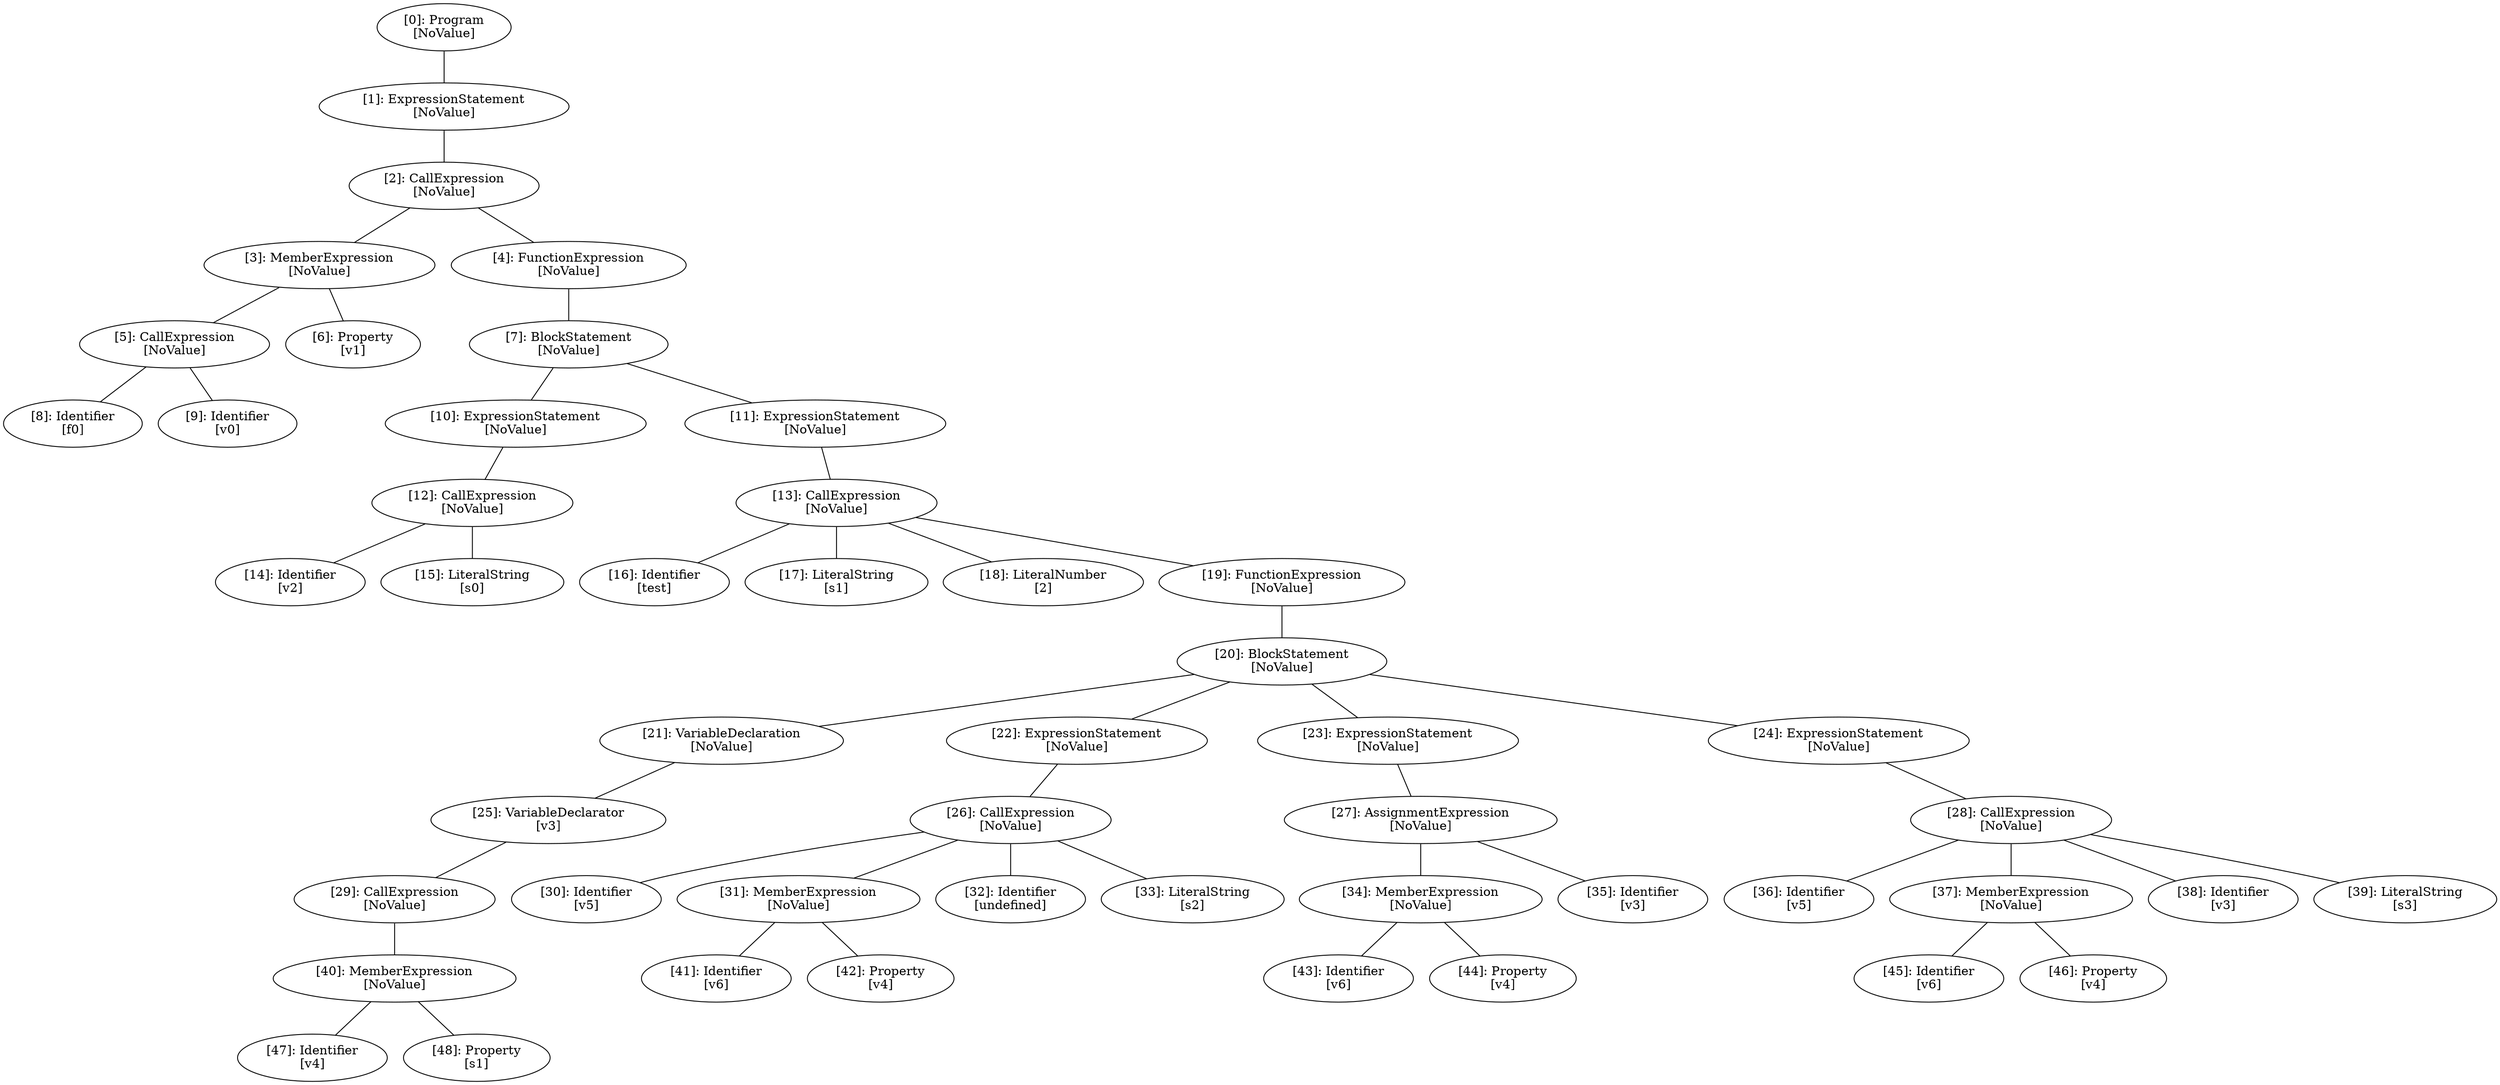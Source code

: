 // Result
graph {
	0 [label="[0]: Program
[NoValue]"]
	1 [label="[1]: ExpressionStatement
[NoValue]"]
	2 [label="[2]: CallExpression
[NoValue]"]
	3 [label="[3]: MemberExpression
[NoValue]"]
	4 [label="[4]: FunctionExpression
[NoValue]"]
	5 [label="[5]: CallExpression
[NoValue]"]
	6 [label="[6]: Property
[v1]"]
	7 [label="[7]: BlockStatement
[NoValue]"]
	8 [label="[8]: Identifier
[f0]"]
	9 [label="[9]: Identifier
[v0]"]
	10 [label="[10]: ExpressionStatement
[NoValue]"]
	11 [label="[11]: ExpressionStatement
[NoValue]"]
	12 [label="[12]: CallExpression
[NoValue]"]
	13 [label="[13]: CallExpression
[NoValue]"]
	14 [label="[14]: Identifier
[v2]"]
	15 [label="[15]: LiteralString
[s0]"]
	16 [label="[16]: Identifier
[test]"]
	17 [label="[17]: LiteralString
[s1]"]
	18 [label="[18]: LiteralNumber
[2]"]
	19 [label="[19]: FunctionExpression
[NoValue]"]
	20 [label="[20]: BlockStatement
[NoValue]"]
	21 [label="[21]: VariableDeclaration
[NoValue]"]
	22 [label="[22]: ExpressionStatement
[NoValue]"]
	23 [label="[23]: ExpressionStatement
[NoValue]"]
	24 [label="[24]: ExpressionStatement
[NoValue]"]
	25 [label="[25]: VariableDeclarator
[v3]"]
	26 [label="[26]: CallExpression
[NoValue]"]
	27 [label="[27]: AssignmentExpression
[NoValue]"]
	28 [label="[28]: CallExpression
[NoValue]"]
	29 [label="[29]: CallExpression
[NoValue]"]
	30 [label="[30]: Identifier
[v5]"]
	31 [label="[31]: MemberExpression
[NoValue]"]
	32 [label="[32]: Identifier
[undefined]"]
	33 [label="[33]: LiteralString
[s2]"]
	34 [label="[34]: MemberExpression
[NoValue]"]
	35 [label="[35]: Identifier
[v3]"]
	36 [label="[36]: Identifier
[v5]"]
	37 [label="[37]: MemberExpression
[NoValue]"]
	38 [label="[38]: Identifier
[v3]"]
	39 [label="[39]: LiteralString
[s3]"]
	40 [label="[40]: MemberExpression
[NoValue]"]
	41 [label="[41]: Identifier
[v6]"]
	42 [label="[42]: Property
[v4]"]
	43 [label="[43]: Identifier
[v6]"]
	44 [label="[44]: Property
[v4]"]
	45 [label="[45]: Identifier
[v6]"]
	46 [label="[46]: Property
[v4]"]
	47 [label="[47]: Identifier
[v4]"]
	48 [label="[48]: Property
[s1]"]
	0 -- 1
	1 -- 2
	2 -- 3
	2 -- 4
	3 -- 5
	3 -- 6
	4 -- 7
	5 -- 8
	5 -- 9
	7 -- 10
	7 -- 11
	10 -- 12
	11 -- 13
	12 -- 14
	12 -- 15
	13 -- 16
	13 -- 17
	13 -- 18
	13 -- 19
	19 -- 20
	20 -- 21
	20 -- 22
	20 -- 23
	20 -- 24
	21 -- 25
	22 -- 26
	23 -- 27
	24 -- 28
	25 -- 29
	26 -- 30
	26 -- 31
	26 -- 32
	26 -- 33
	27 -- 34
	27 -- 35
	28 -- 36
	28 -- 37
	28 -- 38
	28 -- 39
	29 -- 40
	31 -- 41
	31 -- 42
	34 -- 43
	34 -- 44
	37 -- 45
	37 -- 46
	40 -- 47
	40 -- 48
}
